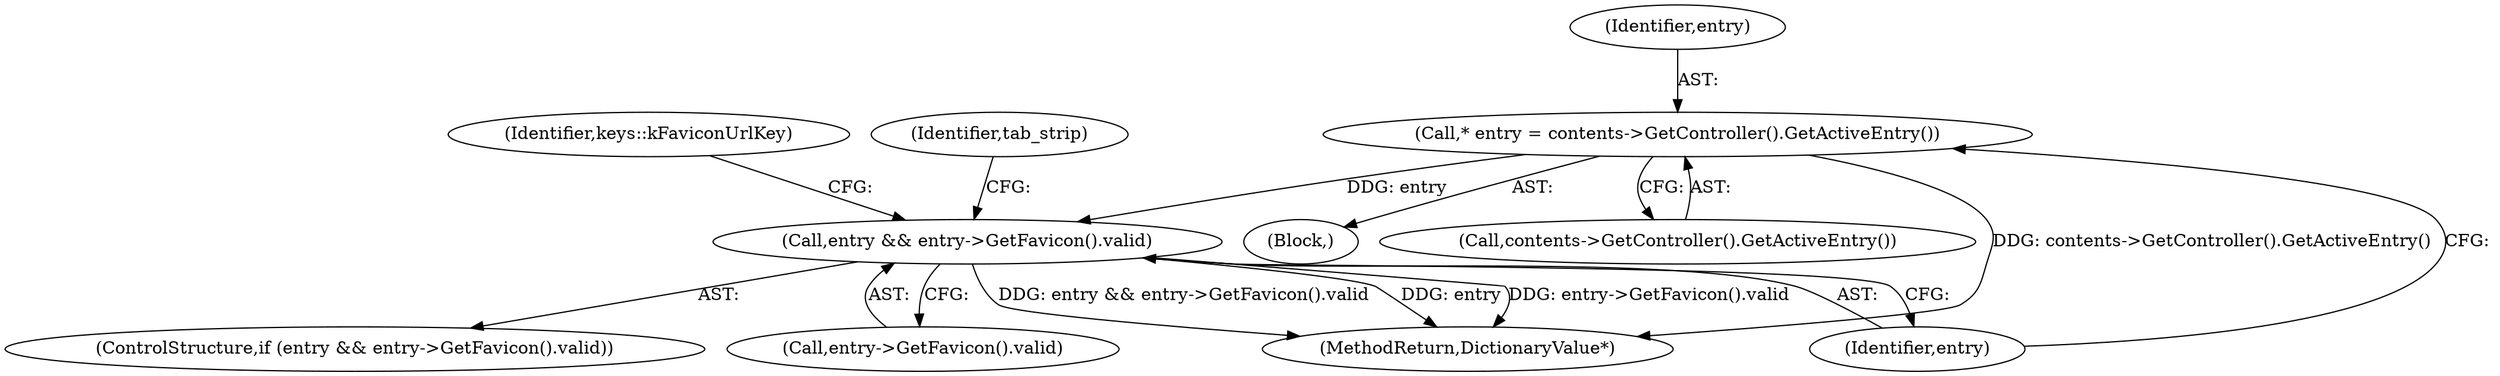 digraph "0_Chrome_f7ae1f7a918f1973dca241a7a23169906eaf4fe3_8@pointer" {
"1000180" [label="(Call,* entry = contents->GetController().GetActiveEntry())"];
"1000184" [label="(Call,entry && entry->GetFavicon().valid)"];
"1000183" [label="(ControlStructure,if (entry && entry->GetFavicon().valid))"];
"1000182" [label="(Call,contents->GetController().GetActiveEntry())"];
"1000180" [label="(Call,* entry = contents->GetController().GetActiveEntry())"];
"1000178" [label="(Block,)"];
"1000184" [label="(Call,entry && entry->GetFavicon().valid)"];
"1000190" [label="(Identifier,keys::kFaviconUrlKey)"];
"1000185" [label="(Identifier,entry)"];
"1000208" [label="(MethodReturn,DictionaryValue*)"];
"1000193" [label="(Identifier,tab_strip)"];
"1000186" [label="(Call,entry->GetFavicon().valid)"];
"1000181" [label="(Identifier,entry)"];
"1000180" -> "1000178"  [label="AST: "];
"1000180" -> "1000182"  [label="CFG: "];
"1000181" -> "1000180"  [label="AST: "];
"1000182" -> "1000180"  [label="AST: "];
"1000185" -> "1000180"  [label="CFG: "];
"1000180" -> "1000208"  [label="DDG: contents->GetController().GetActiveEntry()"];
"1000180" -> "1000184"  [label="DDG: entry"];
"1000184" -> "1000183"  [label="AST: "];
"1000184" -> "1000185"  [label="CFG: "];
"1000184" -> "1000186"  [label="CFG: "];
"1000185" -> "1000184"  [label="AST: "];
"1000186" -> "1000184"  [label="AST: "];
"1000190" -> "1000184"  [label="CFG: "];
"1000193" -> "1000184"  [label="CFG: "];
"1000184" -> "1000208"  [label="DDG: entry"];
"1000184" -> "1000208"  [label="DDG: entry->GetFavicon().valid"];
"1000184" -> "1000208"  [label="DDG: entry && entry->GetFavicon().valid"];
}
